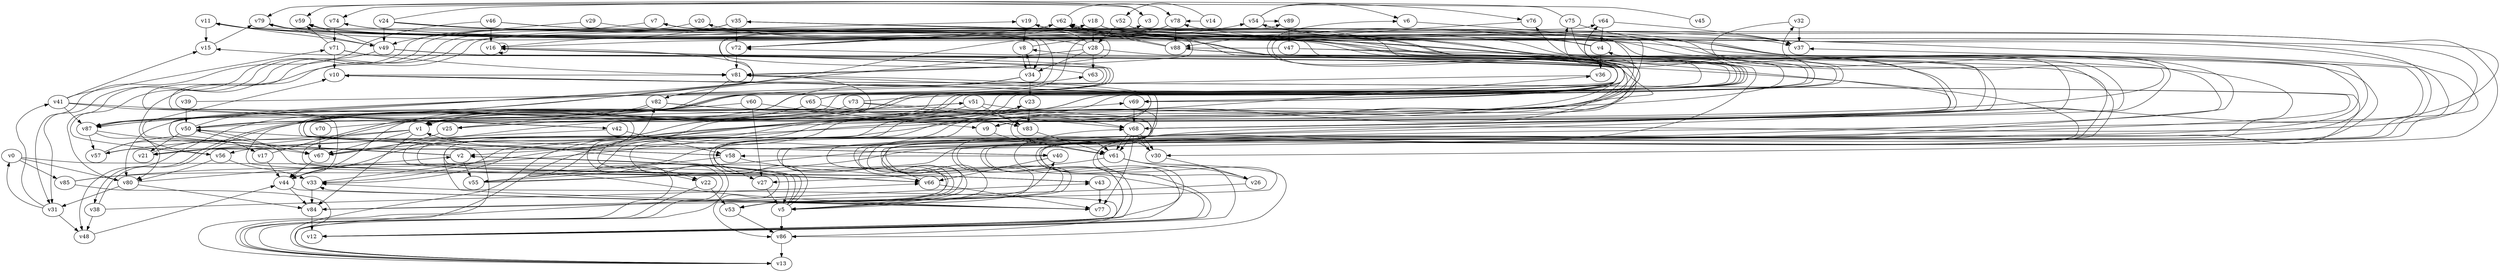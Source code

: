// Benchmark game 121 - 90 vertices
digraph G {
    v0 [name="v0", player=1, target=1];
    v1 [name="v1", player=1];
    v2 [name="v2", player=0];
    v3 [name="v3", player=1];
    v4 [name="v4", player=0];
    v5 [name="v5", player=1];
    v6 [name="v6", player=0, target=1];
    v7 [name="v7", player=0];
    v8 [name="v8", player=0];
    v9 [name="v9", player=0];
    v10 [name="v10", player=1];
    v11 [name="v11", player=1];
    v12 [name="v12", player=1, target=1];
    v13 [name="v13", player=1];
    v14 [name="v14", player=0];
    v15 [name="v15", player=1];
    v16 [name="v16", player=1];
    v17 [name="v17", player=0];
    v18 [name="v18", player=0];
    v19 [name="v19", player=1];
    v20 [name="v20", player=1, target=1];
    v21 [name="v21", player=0];
    v22 [name="v22", player=0];
    v23 [name="v23", player=0];
    v24 [name="v24", player=0];
    v25 [name="v25", player=0];
    v26 [name="v26", player=1, target=1];
    v27 [name="v27", player=0];
    v28 [name="v28", player=1];
    v29 [name="v29", player=1];
    v30 [name="v30", player=0];
    v31 [name="v31", player=0];
    v32 [name="v32", player=1];
    v33 [name="v33", player=0];
    v34 [name="v34", player=0];
    v35 [name="v35", player=0];
    v36 [name="v36", player=0];
    v37 [name="v37", player=1];
    v38 [name="v38", player=0];
    v39 [name="v39", player=0];
    v40 [name="v40", player=0];
    v41 [name="v41", player=1];
    v42 [name="v42", player=0, target=1];
    v43 [name="v43", player=0];
    v44 [name="v44", player=1];
    v45 [name="v45", player=1, target=1];
    v46 [name="v46", player=1];
    v47 [name="v47", player=1];
    v48 [name="v48", player=1];
    v49 [name="v49", player=0];
    v50 [name="v50", player=1];
    v51 [name="v51", player=1];
    v52 [name="v52", player=1];
    v53 [name="v53", player=1];
    v54 [name="v54", player=1];
    v55 [name="v55", player=1];
    v56 [name="v56", player=0];
    v57 [name="v57", player=0, target=1];
    v58 [name="v58", player=0];
    v59 [name="v59", player=1];
    v60 [name="v60", player=0];
    v61 [name="v61", player=0];
    v62 [name="v62", player=0];
    v63 [name="v63", player=1];
    v64 [name="v64", player=0, target=1];
    v65 [name="v65", player=1];
    v66 [name="v66", player=1, target=1];
    v67 [name="v67", player=1];
    v68 [name="v68", player=0, target=1];
    v69 [name="v69", player=0];
    v70 [name="v70", player=1, target=1];
    v71 [name="v71", player=1];
    v72 [name="v72", player=0];
    v73 [name="v73", player=0];
    v74 [name="v74", player=1, target=1];
    v75 [name="v75", player=0];
    v76 [name="v76", player=0];
    v77 [name="v77", player=0];
    v78 [name="v78", player=1];
    v79 [name="v79", player=1];
    v80 [name="v80", player=1];
    v81 [name="v81", player=1, target=1];
    v82 [name="v82", player=0];
    v83 [name="v83", player=1];
    v84 [name="v84", player=1];
    v85 [name="v85", player=1];
    v86 [name="v86", player=1];
    v87 [name="v87", player=0];
    v88 [name="v88", player=1];
    v89 [name="v89", player=1];

    v0 -> v85;
    v1 -> v62 [constraint="time == 4"];
    v2 -> v5;
    v3 -> v74 [constraint="time <= 19"];
    v4 -> v36;
    v5 -> v2 [constraint="time % 4 == 2"];
    v6 -> v61 [constraint="(time % 2 == 0) || (time % 3 == 1)"];
    v7 -> v80 [constraint="time >= 14"];
    v8 -> v34;
    v9 -> v61;
    v10 -> v12 [constraint="time % 2 == 0"];
    v11 -> v15;
    v12 -> v7 [constraint="time >= 13"];
    v13 -> v50 [constraint="time == 5"];
    v14 -> v78 [constraint="time % 2 == 1"];
    v15 -> v79 [constraint="time >= 5"];
    v16 -> v16 [constraint="time <= 7"];
    v17 -> v81 [constraint="time >= 7"];
    v18 -> v53 [constraint="time % 4 == 3"];
    v19 -> v8 [constraint="(time % 4 == 0) || (time % 4 == 0)"];
    v20 -> v56 [constraint="time == 11"];
    v21 -> v17 [constraint="(time >= 9) && (time <= 18)"];
    v22 -> v13 [constraint="(time >= 4) && (time <= 15)"];
    v23 -> v83;
    v24 -> v49;
    v25 -> v67;
    v26 -> v11 [constraint="time == 18"];
    v27 -> v5;
    v28 -> v63;
    v29 -> v49 [constraint="time <= 13"];
    v30 -> v26 [constraint="time <= 22"];
    v31 -> v48;
    v32 -> v37;
    v33 -> v84;
    v34 -> v50 [constraint="time == 6"];
    v35 -> v16 [constraint="time <= 14"];
    v36 -> v48 [constraint="time >= 5"];
    v37 -> v35 [constraint="time == 1"];
    v38 -> v48;
    v39 -> v50;
    v40 -> v58 [constraint="(time % 3 == 0) || (time % 3 == 1)"];
    v41 -> v15 [constraint="time % 2 == 0"];
    v42 -> v58;
    v43 -> v77;
    v44 -> v84;
    v45 -> v79 [constraint="time >= 14"];
    v46 -> v68 [constraint="time >= 12"];
    v47 -> v13 [constraint="time % 5 == 0"];
    v48 -> v44 [constraint="time >= 5"];
    v49 -> v59 [constraint="time % 5 == 2"];
    v50 -> v69 [constraint="time % 5 == 2"];
    v51 -> v57 [constraint="time % 3 == 2"];
    v52 -> v28 [constraint="time == 14"];
    v53 -> v40 [constraint="time % 4 == 3"];
    v54 -> v77 [constraint="(time >= 1) && (time <= 24)"];
    v55 -> v79 [constraint="time >= 10"];
    v56 -> v80;
    v57 -> v61 [constraint="time % 6 == 5"];
    v58 -> v51 [constraint="time == 6"];
    v59 -> v5 [constraint="time % 4 == 2"];
    v60 -> v27;
    v61 -> v27;
    v62 -> v78 [constraint="time >= 3"];
    v63 -> v3 [constraint="time >= 14"];
    v64 -> v4;
    v65 -> v19 [constraint="time == 14"];
    v66 -> v44 [constraint="time == 14"];
    v67 -> v44;
    v68 -> v78 [constraint="time == 9"];
    v69 -> v11 [constraint="time <= 11"];
    v70 -> v67;
    v71 -> v10;
    v72 -> v18 [constraint="time >= 11"];
    v73 -> v25;
    v74 -> v44 [constraint="time % 2 == 1"];
    v75 -> v22 [constraint="(time >= 4) && (time <= 15)"];
    v76 -> v69 [constraint="time >= 1"];
    v77 -> v33 [constraint="time % 2 == 1"];
    v78 -> v88;
    v79 -> v21 [constraint="time >= 9"];
    v80 -> v2 [constraint="time == 7"];
    v81 -> v7 [constraint="time == 10"];
    v82 -> v87 [constraint="time >= 8"];
    v83 -> v61;
    v84 -> v12;
    v85 -> v13 [constraint="time >= 9"];
    v86 -> v13;
    v87 -> v67 [constraint="time <= 19"];
    v88 -> v53 [constraint="time <= 12"];
    v89 -> v47;
    v42 -> v19 [constraint="time <= 20"];
    v25 -> v83 [constraint="time == 2"];
    v1 -> v57 [constraint="time >= 15"];
    v50 -> v68 [constraint="time == 20"];
    v55 -> v35 [constraint="time == 9"];
    v12 -> v37 [constraint="time == 7"];
    v44 -> v77 [constraint="time >= 7"];
    v70 -> v72 [constraint="time == 20"];
    v59 -> v37 [constraint="(time % 3 == 1) || (time % 4 == 1)"];
    v68 -> v74 [constraint="time >= 11"];
    v88 -> v62 [constraint="time >= 13"];
    v28 -> v87 [constraint="time >= 6"];
    v11 -> v49 [constraint="time % 5 == 0"];
    v28 -> v20 [constraint="(time >= 8) && (time <= 15)"];
    v12 -> v33 [constraint="time % 2 == 1"];
    v82 -> v7 [constraint="time % 2 == 1"];
    v82 -> v12 [constraint="time % 5 == 1"];
    v18 -> v28;
    v39 -> v62 [constraint="time <= 9"];
    v43 -> v75 [constraint="time == 2"];
    v46 -> v81 [constraint="(time >= 6) && (time <= 25)"];
    v87 -> v80 [constraint="time <= 12"];
    v64 -> v37;
    v16 -> v87 [constraint="time >= 11"];
    v2 -> v55;
    v65 -> v11 [constraint="time == 13"];
    v50 -> v6 [constraint="time % 3 == 0"];
    v73 -> v68;
    v10 -> v81 [constraint="time % 4 == 1"];
    v35 -> v72;
    v31 -> v41 [constraint="time == 1"];
    v88 -> v66 [constraint="time == 19"];
    v80 -> v31;
    v18 -> v37 [constraint="time <= 13"];
    v12 -> v54 [constraint="time == 4"];
    v12 -> v68 [constraint="time == 9"];
    v30 -> v2 [constraint="time % 4 == 3"];
    v38 -> v16 [constraint="time % 3 == 0"];
    v50 -> v67;
    v38 -> v66 [constraint="time == 19"];
    v81 -> v22 [constraint="time % 4 == 0"];
    v53 -> v86;
    v75 -> v5 [constraint="time % 4 == 2"];
    v67 -> v19 [constraint="time == 14"];
    v61 -> v26;
    v23 -> v43 [constraint="time % 3 == 2"];
    v71 -> v59 [constraint="time == 12"];
    v28 -> v34;
    v13 -> v79 [constraint="time == 8"];
    v33 -> v59 [constraint="time == 5"];
    v16 -> v38 [constraint="time == 19"];
    v51 -> v66 [constraint="time >= 13"];
    v14 -> v52 [constraint="time % 2 == 1"];
    v47 -> v9 [constraint="time == 7"];
    v47 -> v88 [constraint="time % 6 == 2"];
    v41 -> v33 [constraint="time % 2 == 1"];
    v0 -> v80;
    v56 -> v33 [constraint="time % 6 == 0"];
    v62 -> v53 [constraint="time == 17"];
    v58 -> v66;
    v28 -> v69 [constraint="time % 2 == 0"];
    v58 -> v55;
    v68 -> v30;
    v77 -> v36 [constraint="time % 3 == 1"];
    v46 -> v16;
    v69 -> v68;
    v1 -> v84;
    v46 -> v31 [constraint="time == 15"];
    v54 -> v89 [constraint="time >= 5"];
    v52 -> v13 [constraint="time >= 2"];
    v13 -> v82 [constraint="time >= 11"];
    v13 -> v4 [constraint="time % 4 == 3"];
    v28 -> v72 [constraint="time % 2 == 0"];
    v73 -> v64 [constraint="time >= 4"];
    v40 -> v66;
    v71 -> v1 [constraint="time % 3 == 1"];
    v60 -> v9;
    v56 -> v62 [constraint="time % 4 == 3"];
    v82 -> v64 [constraint="(time % 4 == 0) || (time % 5 == 0)"];
    v87 -> v57;
    v62 -> v72 [constraint="time <= 13"];
    v1 -> v67;
    v24 -> v3 [constraint="time >= 15"];
    v68 -> v76 [constraint="time >= 3"];
    v72 -> v81;
    v51 -> v33 [constraint="time >= 10"];
    v79 -> v49 [constraint="time == 9"];
    v4 -> v19 [constraint="time % 3 == 1"];
    v53 -> v32 [constraint="time == 13"];
    v81 -> v40 [constraint="time % 3 == 2"];
    v1 -> v21;
    v49 -> v40 [constraint="time == 13"];
    v5 -> v1 [constraint="time % 4 == 0"];
    v85 -> v15 [constraint="time <= 22"];
    v65 -> v1;
    v31 -> v0;
    v24 -> v58 [constraint="time % 6 == 3"];
    v67 -> v61 [constraint="time % 3 == 0"];
    v24 -> v1 [constraint="time == 1"];
    v69 -> v8 [constraint="time <= 18"];
    v73 -> v21 [constraint="time <= 11"];
    v75 -> v59 [constraint="time == 20"];
    v50 -> v21;
    v34 -> v8 [constraint="time == 2"];
    v74 -> v71;
    v0 -> v86 [constraint="time <= 19"];
    v17 -> v79 [constraint="time % 6 == 2"];
    v19 -> v84 [constraint="time % 3 == 1"];
    v68 -> v30 [constraint="time == 5"];
    v49 -> v25 [constraint="time % 6 == 3"];
    v82 -> v83;
    v41 -> v44 [constraint="time % 2 == 0"];
    v29 -> v30 [constraint="time == 16"];
    v64 -> v44 [constraint="time == 4"];
    v65 -> v83;
    v51 -> v83;
    v66 -> v77;
    v55 -> v10 [constraint="time % 2 == 1"];
    v41 -> v71 [constraint="time == 6"];
    v2 -> v89 [constraint="time % 6 == 3"];
    v11 -> v34 [constraint="time >= 10"];
    v85 -> v7 [constraint="(time >= 10) && (time <= 19)"];
    v8 -> v54 [constraint="time == 10"];
    v80 -> v84;
    v5 -> v23 [constraint="time == 16"];
    v78 -> v87 [constraint="time >= 2"];
    v35 -> v42 [constraint="time <= 22"];
    v10 -> v9 [constraint="time % 6 == 0"];
    v60 -> v80;
    v35 -> v43 [constraint="time >= 5"];
    v68 -> v61;
    v32 -> v5 [constraint="time >= 10"];
    v22 -> v53;
    v66 -> v50 [constraint="time == 17"];
    v2 -> v63 [constraint="time % 2 == 0"];
    v71 -> v81 [constraint="time % 4 == 3"];
    v2 -> v10 [constraint="time % 5 == 2"];
    v26 -> v84 [constraint="time % 4 == 3"];
    v41 -> v87;
    v78 -> v16 [constraint="time == 11"];
    v81 -> v53 [constraint="time % 6 == 2"];
    v54 -> v76 [constraint="time >= 1"];
    v13 -> v43 [constraint="time % 6 == 0"];
    v16 -> v27 [constraint="time == 4"];
    v34 -> v23;
    v82 -> v87;
    v61 -> v86;
    v17 -> v44;
    v88 -> v5 [constraint="time == 20"];
    v57 -> v17 [constraint="time == 8"];
    v54 -> v6 [constraint="time % 4 == 3"];
    v88 -> v62 [constraint="time <= 14"];
    v68 -> v61 [constraint="time == 14"];
    v49 -> v31 [constraint="(time >= 9) && (time <= 18)"];
    v42 -> v56;
    v68 -> v77;
    v79 -> v12 [constraint="time <= 6"];
    v4 -> v88 [constraint="time >= 4"];
    v34 -> v82 [constraint="time == 20"];
    v86 -> v10 [constraint="time % 4 == 1"];
    v5 -> v86;
    v24 -> v1 [constraint="time == 18"];
}
